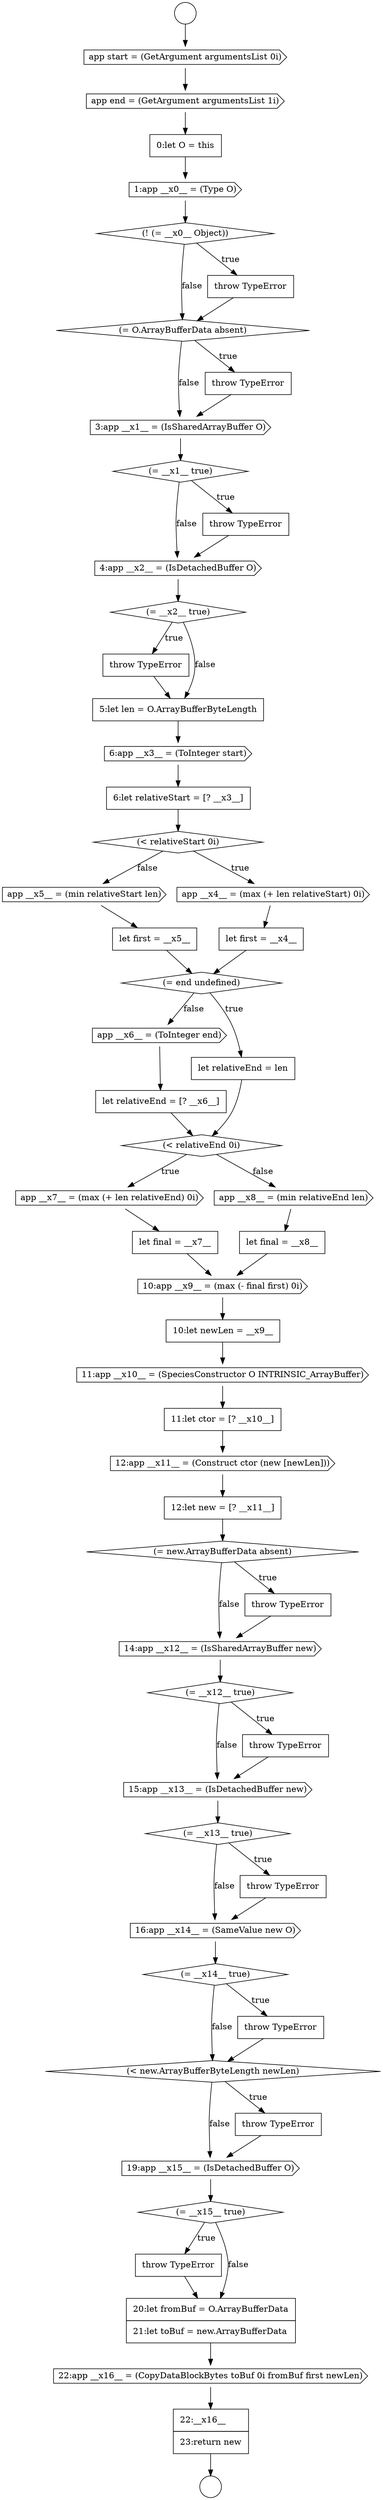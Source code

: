 digraph {
  node16765 [shape=none, margin=0, label=<<font color="black">
    <table border="0" cellborder="1" cellspacing="0" cellpadding="10">
      <tr><td align="left">let final = __x7__</td></tr>
    </table>
  </font>> color="black" fillcolor="white" style=filled]
  node16752 [shape=cds, label=<<font color="black">6:app __x3__ = (ToInteger start)</font>> color="black" fillcolor="white" style=filled]
  node16789 [shape=none, margin=0, label=<<font color="black">
    <table border="0" cellborder="1" cellspacing="0" cellpadding="10">
      <tr><td align="left">throw TypeError</td></tr>
    </table>
  </font>> color="black" fillcolor="white" style=filled]
  node16785 [shape=diamond, label=<<font color="black">(&lt; new.ArrayBufferByteLength newLen)</font>> color="black" fillcolor="white" style=filled]
  node16790 [shape=none, margin=0, label=<<font color="black">
    <table border="0" cellborder="1" cellspacing="0" cellpadding="10">
      <tr><td align="left">20:let fromBuf = O.ArrayBufferData</td></tr>
      <tr><td align="left">21:let toBuf = new.ArrayBufferData</td></tr>
    </table>
  </font>> color="black" fillcolor="white" style=filled]
  node16741 [shape=diamond, label=<<font color="black">(! (= __x0__ Object))</font>> color="black" fillcolor="white" style=filled]
  node16750 [shape=none, margin=0, label=<<font color="black">
    <table border="0" cellborder="1" cellspacing="0" cellpadding="10">
      <tr><td align="left">throw TypeError</td></tr>
    </table>
  </font>> color="black" fillcolor="white" style=filled]
  node16787 [shape=cds, label=<<font color="black">19:app __x15__ = (IsDetachedBuffer O)</font>> color="black" fillcolor="white" style=filled]
  node16791 [shape=cds, label=<<font color="black">22:app __x16__ = (CopyDataBlockBytes toBuf 0i fromBuf first newLen)</font>> color="black" fillcolor="white" style=filled]
  node16746 [shape=diamond, label=<<font color="black">(= __x1__ true)</font>> color="black" fillcolor="white" style=filled]
  node16743 [shape=diamond, label=<<font color="black">(= O.ArrayBufferData absent)</font>> color="black" fillcolor="white" style=filled]
  node16777 [shape=diamond, label=<<font color="black">(= __x12__ true)</font>> color="black" fillcolor="white" style=filled]
  node16745 [shape=cds, label=<<font color="black">3:app __x1__ = (IsSharedArrayBuffer O)</font>> color="black" fillcolor="white" style=filled]
  node16784 [shape=none, margin=0, label=<<font color="black">
    <table border="0" cellborder="1" cellspacing="0" cellpadding="10">
      <tr><td align="left">throw TypeError</td></tr>
    </table>
  </font>> color="black" fillcolor="white" style=filled]
  node16762 [shape=none, margin=0, label=<<font color="black">
    <table border="0" cellborder="1" cellspacing="0" cellpadding="10">
      <tr><td align="left">let relativeEnd = [? __x6__]</td></tr>
    </table>
  </font>> color="black" fillcolor="white" style=filled]
  node16740 [shape=cds, label=<<font color="black">1:app __x0__ = (Type O)</font>> color="black" fillcolor="white" style=filled]
  node16757 [shape=cds, label=<<font color="black">app __x5__ = (min relativeStart len)</font>> color="black" fillcolor="white" style=filled]
  node16772 [shape=cds, label=<<font color="black">12:app __x11__ = (Construct ctor (new [newLen]))</font>> color="black" fillcolor="white" style=filled]
  node16744 [shape=none, margin=0, label=<<font color="black">
    <table border="0" cellborder="1" cellspacing="0" cellpadding="10">
      <tr><td align="left">throw TypeError</td></tr>
    </table>
  </font>> color="black" fillcolor="white" style=filled]
  node16753 [shape=none, margin=0, label=<<font color="black">
    <table border="0" cellborder="1" cellspacing="0" cellpadding="10">
      <tr><td align="left">6:let relativeStart = [? __x3__]</td></tr>
    </table>
  </font>> color="black" fillcolor="white" style=filled]
  node16776 [shape=cds, label=<<font color="black">14:app __x12__ = (IsSharedArrayBuffer new)</font>> color="black" fillcolor="white" style=filled]
  node16736 [shape=circle label=" " color="black" fillcolor="white" style=filled]
  node16780 [shape=diamond, label=<<font color="black">(= __x13__ true)</font>> color="black" fillcolor="white" style=filled]
  node16751 [shape=none, margin=0, label=<<font color="black">
    <table border="0" cellborder="1" cellspacing="0" cellpadding="10">
      <tr><td align="left">5:let len = O.ArrayBufferByteLength</td></tr>
    </table>
  </font>> color="black" fillcolor="white" style=filled]
  node16748 [shape=cds, label=<<font color="black">4:app __x2__ = (IsDetachedBuffer O)</font>> color="black" fillcolor="white" style=filled]
  node16768 [shape=cds, label=<<font color="black">10:app __x9__ = (max (- final first) 0i)</font>> color="black" fillcolor="white" style=filled]
  node16761 [shape=cds, label=<<font color="black">app __x6__ = (ToInteger end)</font>> color="black" fillcolor="white" style=filled]
  node16783 [shape=diamond, label=<<font color="black">(= __x14__ true)</font>> color="black" fillcolor="white" style=filled]
  node16786 [shape=none, margin=0, label=<<font color="black">
    <table border="0" cellborder="1" cellspacing="0" cellpadding="10">
      <tr><td align="left">throw TypeError</td></tr>
    </table>
  </font>> color="black" fillcolor="white" style=filled]
  node16758 [shape=none, margin=0, label=<<font color="black">
    <table border="0" cellborder="1" cellspacing="0" cellpadding="10">
      <tr><td align="left">let first = __x5__</td></tr>
    </table>
  </font>> color="black" fillcolor="white" style=filled]
  node16773 [shape=none, margin=0, label=<<font color="black">
    <table border="0" cellborder="1" cellspacing="0" cellpadding="10">
      <tr><td align="left">12:let new = [? __x11__]</td></tr>
    </table>
  </font>> color="black" fillcolor="white" style=filled]
  node16754 [shape=diamond, label=<<font color="black">(&lt; relativeStart 0i)</font>> color="black" fillcolor="white" style=filled]
  node16769 [shape=none, margin=0, label=<<font color="black">
    <table border="0" cellborder="1" cellspacing="0" cellpadding="10">
      <tr><td align="left">10:let newLen = __x9__</td></tr>
    </table>
  </font>> color="black" fillcolor="white" style=filled]
  node16737 [shape=cds, label=<<font color="black">app start = (GetArgument argumentsList 0i)</font>> color="black" fillcolor="white" style=filled]
  node16747 [shape=none, margin=0, label=<<font color="black">
    <table border="0" cellborder="1" cellspacing="0" cellpadding="10">
      <tr><td align="left">throw TypeError</td></tr>
    </table>
  </font>> color="black" fillcolor="white" style=filled]
  node16779 [shape=cds, label=<<font color="black">15:app __x13__ = (IsDetachedBuffer new)</font>> color="black" fillcolor="white" style=filled]
  node16764 [shape=cds, label=<<font color="black">app __x7__ = (max (+ len relativeEnd) 0i)</font>> color="black" fillcolor="white" style=filled]
  node16782 [shape=cds, label=<<font color="black">16:app __x14__ = (SameValue new O)</font>> color="black" fillcolor="white" style=filled]
  node16735 [shape=circle label=" " color="black" fillcolor="white" style=filled]
  node16774 [shape=diamond, label=<<font color="black">(= new.ArrayBufferData absent)</font>> color="black" fillcolor="white" style=filled]
  node16767 [shape=none, margin=0, label=<<font color="black">
    <table border="0" cellborder="1" cellspacing="0" cellpadding="10">
      <tr><td align="left">let final = __x8__</td></tr>
    </table>
  </font>> color="black" fillcolor="white" style=filled]
  node16742 [shape=none, margin=0, label=<<font color="black">
    <table border="0" cellborder="1" cellspacing="0" cellpadding="10">
      <tr><td align="left">throw TypeError</td></tr>
    </table>
  </font>> color="black" fillcolor="white" style=filled]
  node16755 [shape=cds, label=<<font color="black">app __x4__ = (max (+ len relativeStart) 0i)</font>> color="black" fillcolor="white" style=filled]
  node16770 [shape=cds, label=<<font color="black">11:app __x10__ = (SpeciesConstructor O INTRINSIC_ArrayBuffer)</font>> color="black" fillcolor="white" style=filled]
  node16738 [shape=cds, label=<<font color="black">app end = (GetArgument argumentsList 1i)</font>> color="black" fillcolor="white" style=filled]
  node16759 [shape=diamond, label=<<font color="black">(= end undefined)</font>> color="black" fillcolor="white" style=filled]
  node16763 [shape=diamond, label=<<font color="black">(&lt; relativeEnd 0i)</font>> color="black" fillcolor="white" style=filled]
  node16749 [shape=diamond, label=<<font color="black">(= __x2__ true)</font>> color="black" fillcolor="white" style=filled]
  node16781 [shape=none, margin=0, label=<<font color="black">
    <table border="0" cellborder="1" cellspacing="0" cellpadding="10">
      <tr><td align="left">throw TypeError</td></tr>
    </table>
  </font>> color="black" fillcolor="white" style=filled]
  node16766 [shape=cds, label=<<font color="black">app __x8__ = (min relativeEnd len)</font>> color="black" fillcolor="white" style=filled]
  node16739 [shape=none, margin=0, label=<<font color="black">
    <table border="0" cellborder="1" cellspacing="0" cellpadding="10">
      <tr><td align="left">0:let O = this</td></tr>
    </table>
  </font>> color="black" fillcolor="white" style=filled]
  node16778 [shape=none, margin=0, label=<<font color="black">
    <table border="0" cellborder="1" cellspacing="0" cellpadding="10">
      <tr><td align="left">throw TypeError</td></tr>
    </table>
  </font>> color="black" fillcolor="white" style=filled]
  node16788 [shape=diamond, label=<<font color="black">(= __x15__ true)</font>> color="black" fillcolor="white" style=filled]
  node16756 [shape=none, margin=0, label=<<font color="black">
    <table border="0" cellborder="1" cellspacing="0" cellpadding="10">
      <tr><td align="left">let first = __x4__</td></tr>
    </table>
  </font>> color="black" fillcolor="white" style=filled]
  node16771 [shape=none, margin=0, label=<<font color="black">
    <table border="0" cellborder="1" cellspacing="0" cellpadding="10">
      <tr><td align="left">11:let ctor = [? __x10__]</td></tr>
    </table>
  </font>> color="black" fillcolor="white" style=filled]
  node16792 [shape=none, margin=0, label=<<font color="black">
    <table border="0" cellborder="1" cellspacing="0" cellpadding="10">
      <tr><td align="left">22:__x16__</td></tr>
      <tr><td align="left">23:return new</td></tr>
    </table>
  </font>> color="black" fillcolor="white" style=filled]
  node16760 [shape=none, margin=0, label=<<font color="black">
    <table border="0" cellborder="1" cellspacing="0" cellpadding="10">
      <tr><td align="left">let relativeEnd = len</td></tr>
    </table>
  </font>> color="black" fillcolor="white" style=filled]
  node16775 [shape=none, margin=0, label=<<font color="black">
    <table border="0" cellborder="1" cellspacing="0" cellpadding="10">
      <tr><td align="left">throw TypeError</td></tr>
    </table>
  </font>> color="black" fillcolor="white" style=filled]
  node16759 -> node16760 [label=<<font color="black">true</font>> color="black"]
  node16759 -> node16761 [label=<<font color="black">false</font>> color="black"]
  node16770 -> node16771 [ color="black"]
  node16772 -> node16773 [ color="black"]
  node16788 -> node16789 [label=<<font color="black">true</font>> color="black"]
  node16788 -> node16790 [label=<<font color="black">false</font>> color="black"]
  node16782 -> node16783 [ color="black"]
  node16792 -> node16736 [ color="black"]
  node16768 -> node16769 [ color="black"]
  node16789 -> node16790 [ color="black"]
  node16752 -> node16753 [ color="black"]
  node16771 -> node16772 [ color="black"]
  node16753 -> node16754 [ color="black"]
  node16790 -> node16791 [ color="black"]
  node16744 -> node16745 [ color="black"]
  node16737 -> node16738 [ color="black"]
  node16769 -> node16770 [ color="black"]
  node16787 -> node16788 [ color="black"]
  node16745 -> node16746 [ color="black"]
  node16784 -> node16785 [ color="black"]
  node16741 -> node16742 [label=<<font color="black">true</font>> color="black"]
  node16741 -> node16743 [label=<<font color="black">false</font>> color="black"]
  node16783 -> node16784 [label=<<font color="black">true</font>> color="black"]
  node16783 -> node16785 [label=<<font color="black">false</font>> color="black"]
  node16773 -> node16774 [ color="black"]
  node16776 -> node16777 [ color="black"]
  node16767 -> node16768 [ color="black"]
  node16774 -> node16775 [label=<<font color="black">true</font>> color="black"]
  node16774 -> node16776 [label=<<font color="black">false</font>> color="black"]
  node16755 -> node16756 [ color="black"]
  node16740 -> node16741 [ color="black"]
  node16786 -> node16787 [ color="black"]
  node16765 -> node16768 [ color="black"]
  node16777 -> node16778 [label=<<font color="black">true</font>> color="black"]
  node16777 -> node16779 [label=<<font color="black">false</font>> color="black"]
  node16743 -> node16744 [label=<<font color="black">true</font>> color="black"]
  node16743 -> node16745 [label=<<font color="black">false</font>> color="black"]
  node16739 -> node16740 [ color="black"]
  node16746 -> node16747 [label=<<font color="black">true</font>> color="black"]
  node16746 -> node16748 [label=<<font color="black">false</font>> color="black"]
  node16742 -> node16743 [ color="black"]
  node16781 -> node16782 [ color="black"]
  node16748 -> node16749 [ color="black"]
  node16747 -> node16748 [ color="black"]
  node16785 -> node16786 [label=<<font color="black">true</font>> color="black"]
  node16785 -> node16787 [label=<<font color="black">false</font>> color="black"]
  node16751 -> node16752 [ color="black"]
  node16791 -> node16792 [ color="black"]
  node16780 -> node16781 [label=<<font color="black">true</font>> color="black"]
  node16780 -> node16782 [label=<<font color="black">false</font>> color="black"]
  node16758 -> node16759 [ color="black"]
  node16750 -> node16751 [ color="black"]
  node16763 -> node16764 [label=<<font color="black">true</font>> color="black"]
  node16763 -> node16766 [label=<<font color="black">false</font>> color="black"]
  node16778 -> node16779 [ color="black"]
  node16756 -> node16759 [ color="black"]
  node16775 -> node16776 [ color="black"]
  node16754 -> node16755 [label=<<font color="black">true</font>> color="black"]
  node16754 -> node16757 [label=<<font color="black">false</font>> color="black"]
  node16766 -> node16767 [ color="black"]
  node16749 -> node16750 [label=<<font color="black">true</font>> color="black"]
  node16749 -> node16751 [label=<<font color="black">false</font>> color="black"]
  node16761 -> node16762 [ color="black"]
  node16779 -> node16780 [ color="black"]
  node16738 -> node16739 [ color="black"]
  node16757 -> node16758 [ color="black"]
  node16735 -> node16737 [ color="black"]
  node16764 -> node16765 [ color="black"]
  node16760 -> node16763 [ color="black"]
  node16762 -> node16763 [ color="black"]
}
